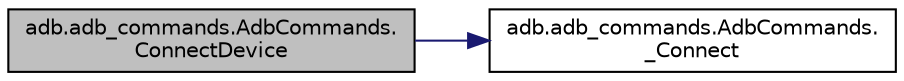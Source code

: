 digraph "adb.adb_commands.AdbCommands.ConnectDevice"
{
  edge [fontname="Helvetica",fontsize="10",labelfontname="Helvetica",labelfontsize="10"];
  node [fontname="Helvetica",fontsize="10",shape=record];
  rankdir="LR";
  Node1 [label="adb.adb_commands.AdbCommands.\lConnectDevice",height=0.2,width=0.4,color="black", fillcolor="grey75", style="filled", fontcolor="black"];
  Node1 -> Node2 [color="midnightblue",fontsize="10",style="solid",fontname="Helvetica"];
  Node2 [label="adb.adb_commands.AdbCommands.\l_Connect",height=0.2,width=0.4,color="black", fillcolor="white", style="filled",URL="$d7/ddb/classadb_1_1adb__commands_1_1AdbCommands.xhtml#afdbbb4ad3eb412abc05c7fd11e26d414"];
}
